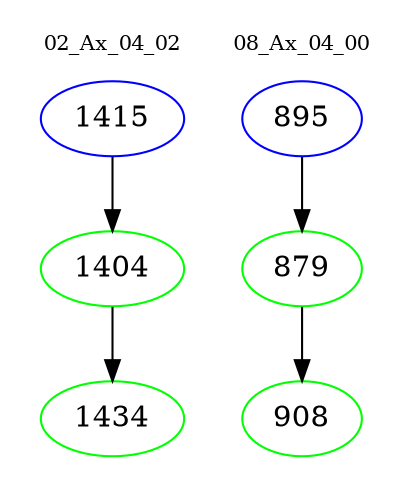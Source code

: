 digraph{
subgraph cluster_0 {
color = white
label = "02_Ax_04_02";
fontsize=10;
T0_1415 [label="1415", color="blue"]
T0_1415 -> T0_1404 [color="black"]
T0_1404 [label="1404", color="green"]
T0_1404 -> T0_1434 [color="black"]
T0_1434 [label="1434", color="green"]
}
subgraph cluster_1 {
color = white
label = "08_Ax_04_00";
fontsize=10;
T1_895 [label="895", color="blue"]
T1_895 -> T1_879 [color="black"]
T1_879 [label="879", color="green"]
T1_879 -> T1_908 [color="black"]
T1_908 [label="908", color="green"]
}
}
